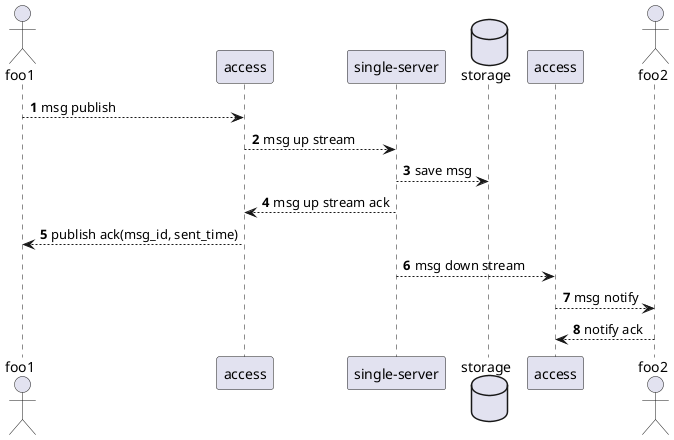 @startuml

actor "foo1" as client1

participant "access" as access1
participant "single-server" as single
database "storage" as db
participant "access" as access2
actor "foo2" as client2

autonumber
client1 --> access1 : msg publish
access1 --> single: msg up stream
single --> db: save msg
single --> access1: msg up stream ack
access1 --> client1 : publish ack(msg_id, sent_time)
single --> access2: msg down stream
access2 --> client2: msg notify
client2 --> access2: notify ack
@enduml
